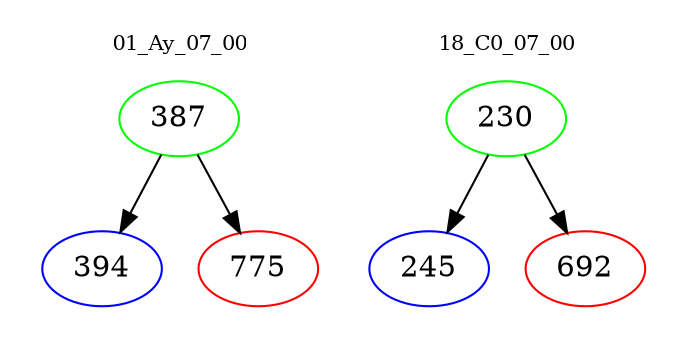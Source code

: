 digraph{
subgraph cluster_0 {
color = white
label = "01_Ay_07_00";
fontsize=10;
T0_387 [label="387", color="green"]
T0_387 -> T0_394 [color="black"]
T0_394 [label="394", color="blue"]
T0_387 -> T0_775 [color="black"]
T0_775 [label="775", color="red"]
}
subgraph cluster_1 {
color = white
label = "18_C0_07_00";
fontsize=10;
T1_230 [label="230", color="green"]
T1_230 -> T1_245 [color="black"]
T1_245 [label="245", color="blue"]
T1_230 -> T1_692 [color="black"]
T1_692 [label="692", color="red"]
}
}
